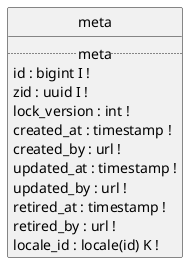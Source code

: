 @startuml uml
skinparam monochrome true
skinparam linetype ortho
hide circle

entity meta {
  .. meta ..
  id : bigint I !
  zid : uuid I !
  lock_version : int !
  created_at : timestamp !
  created_by : url !
  updated_at : timestamp !
  updated_by : url !
  retired_at : timestamp !
  retired_by : url !
  locale_id : locale(id) K !
}

@enduml
